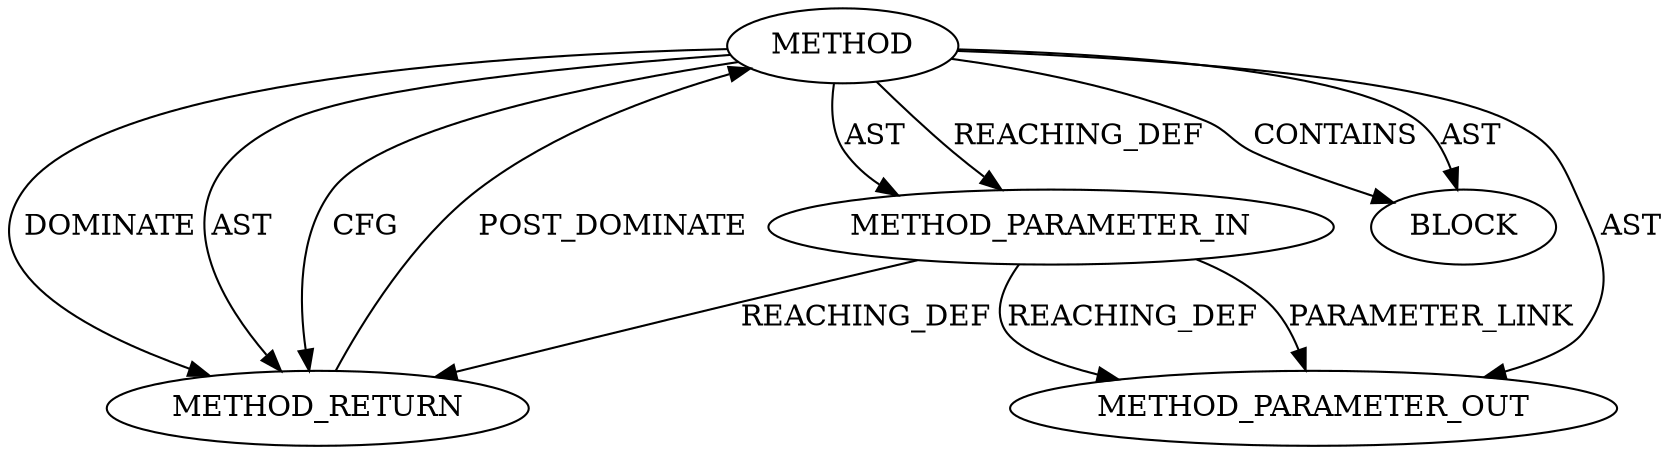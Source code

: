digraph {
  21967 [label=METHOD_PARAMETER_OUT ORDER=1 CODE="p1" IS_VARIADIC=false TYPE_FULL_NAME="ANY" EVALUATION_STRATEGY="BY_VALUE" INDEX=1 NAME="p1"]
  19897 [label=METHOD AST_PARENT_TYPE="NAMESPACE_BLOCK" AST_PARENT_FULL_NAME="<global>" ORDER=0 CODE="<empty>" FULL_NAME="trace_tls_device_rx_resync_nh_schedule" IS_EXTERNAL=true FILENAME="<empty>" SIGNATURE="" NAME="trace_tls_device_rx_resync_nh_schedule"]
  19900 [label=METHOD_RETURN ORDER=2 CODE="RET" TYPE_FULL_NAME="ANY" EVALUATION_STRATEGY="BY_VALUE"]
  19898 [label=METHOD_PARAMETER_IN ORDER=1 CODE="p1" IS_VARIADIC=false TYPE_FULL_NAME="ANY" EVALUATION_STRATEGY="BY_VALUE" INDEX=1 NAME="p1"]
  19899 [label=BLOCK ORDER=1 ARGUMENT_INDEX=1 CODE="<empty>" TYPE_FULL_NAME="ANY"]
  19897 -> 19898 [label=AST ]
  19900 -> 19897 [label=POST_DOMINATE ]
  19897 -> 19899 [label=CONTAINS ]
  19897 -> 19900 [label=AST ]
  19898 -> 19900 [label=REACHING_DEF VARIABLE="p1"]
  19897 -> 19898 [label=REACHING_DEF VARIABLE=""]
  19898 -> 21967 [label=PARAMETER_LINK ]
  19897 -> 19900 [label=CFG ]
  19897 -> 21967 [label=AST ]
  19898 -> 21967 [label=REACHING_DEF VARIABLE="p1"]
  19897 -> 19899 [label=AST ]
  19897 -> 19900 [label=DOMINATE ]
}
